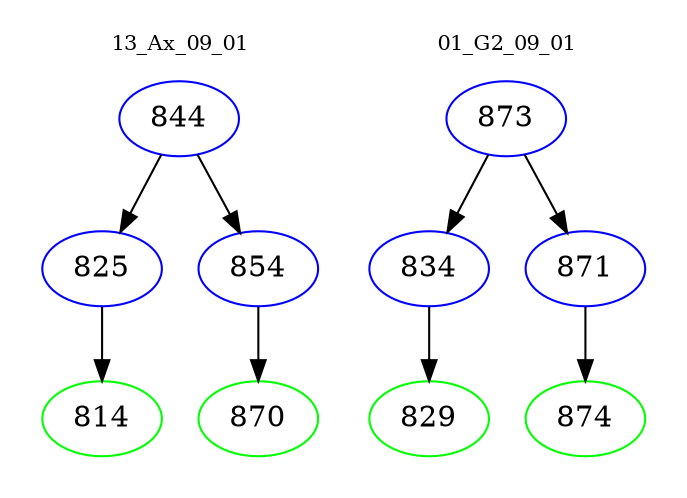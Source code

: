 digraph{
subgraph cluster_0 {
color = white
label = "13_Ax_09_01";
fontsize=10;
T0_844 [label="844", color="blue"]
T0_844 -> T0_825 [color="black"]
T0_825 [label="825", color="blue"]
T0_825 -> T0_814 [color="black"]
T0_814 [label="814", color="green"]
T0_844 -> T0_854 [color="black"]
T0_854 [label="854", color="blue"]
T0_854 -> T0_870 [color="black"]
T0_870 [label="870", color="green"]
}
subgraph cluster_1 {
color = white
label = "01_G2_09_01";
fontsize=10;
T1_873 [label="873", color="blue"]
T1_873 -> T1_834 [color="black"]
T1_834 [label="834", color="blue"]
T1_834 -> T1_829 [color="black"]
T1_829 [label="829", color="green"]
T1_873 -> T1_871 [color="black"]
T1_871 [label="871", color="blue"]
T1_871 -> T1_874 [color="black"]
T1_874 [label="874", color="green"]
}
}
